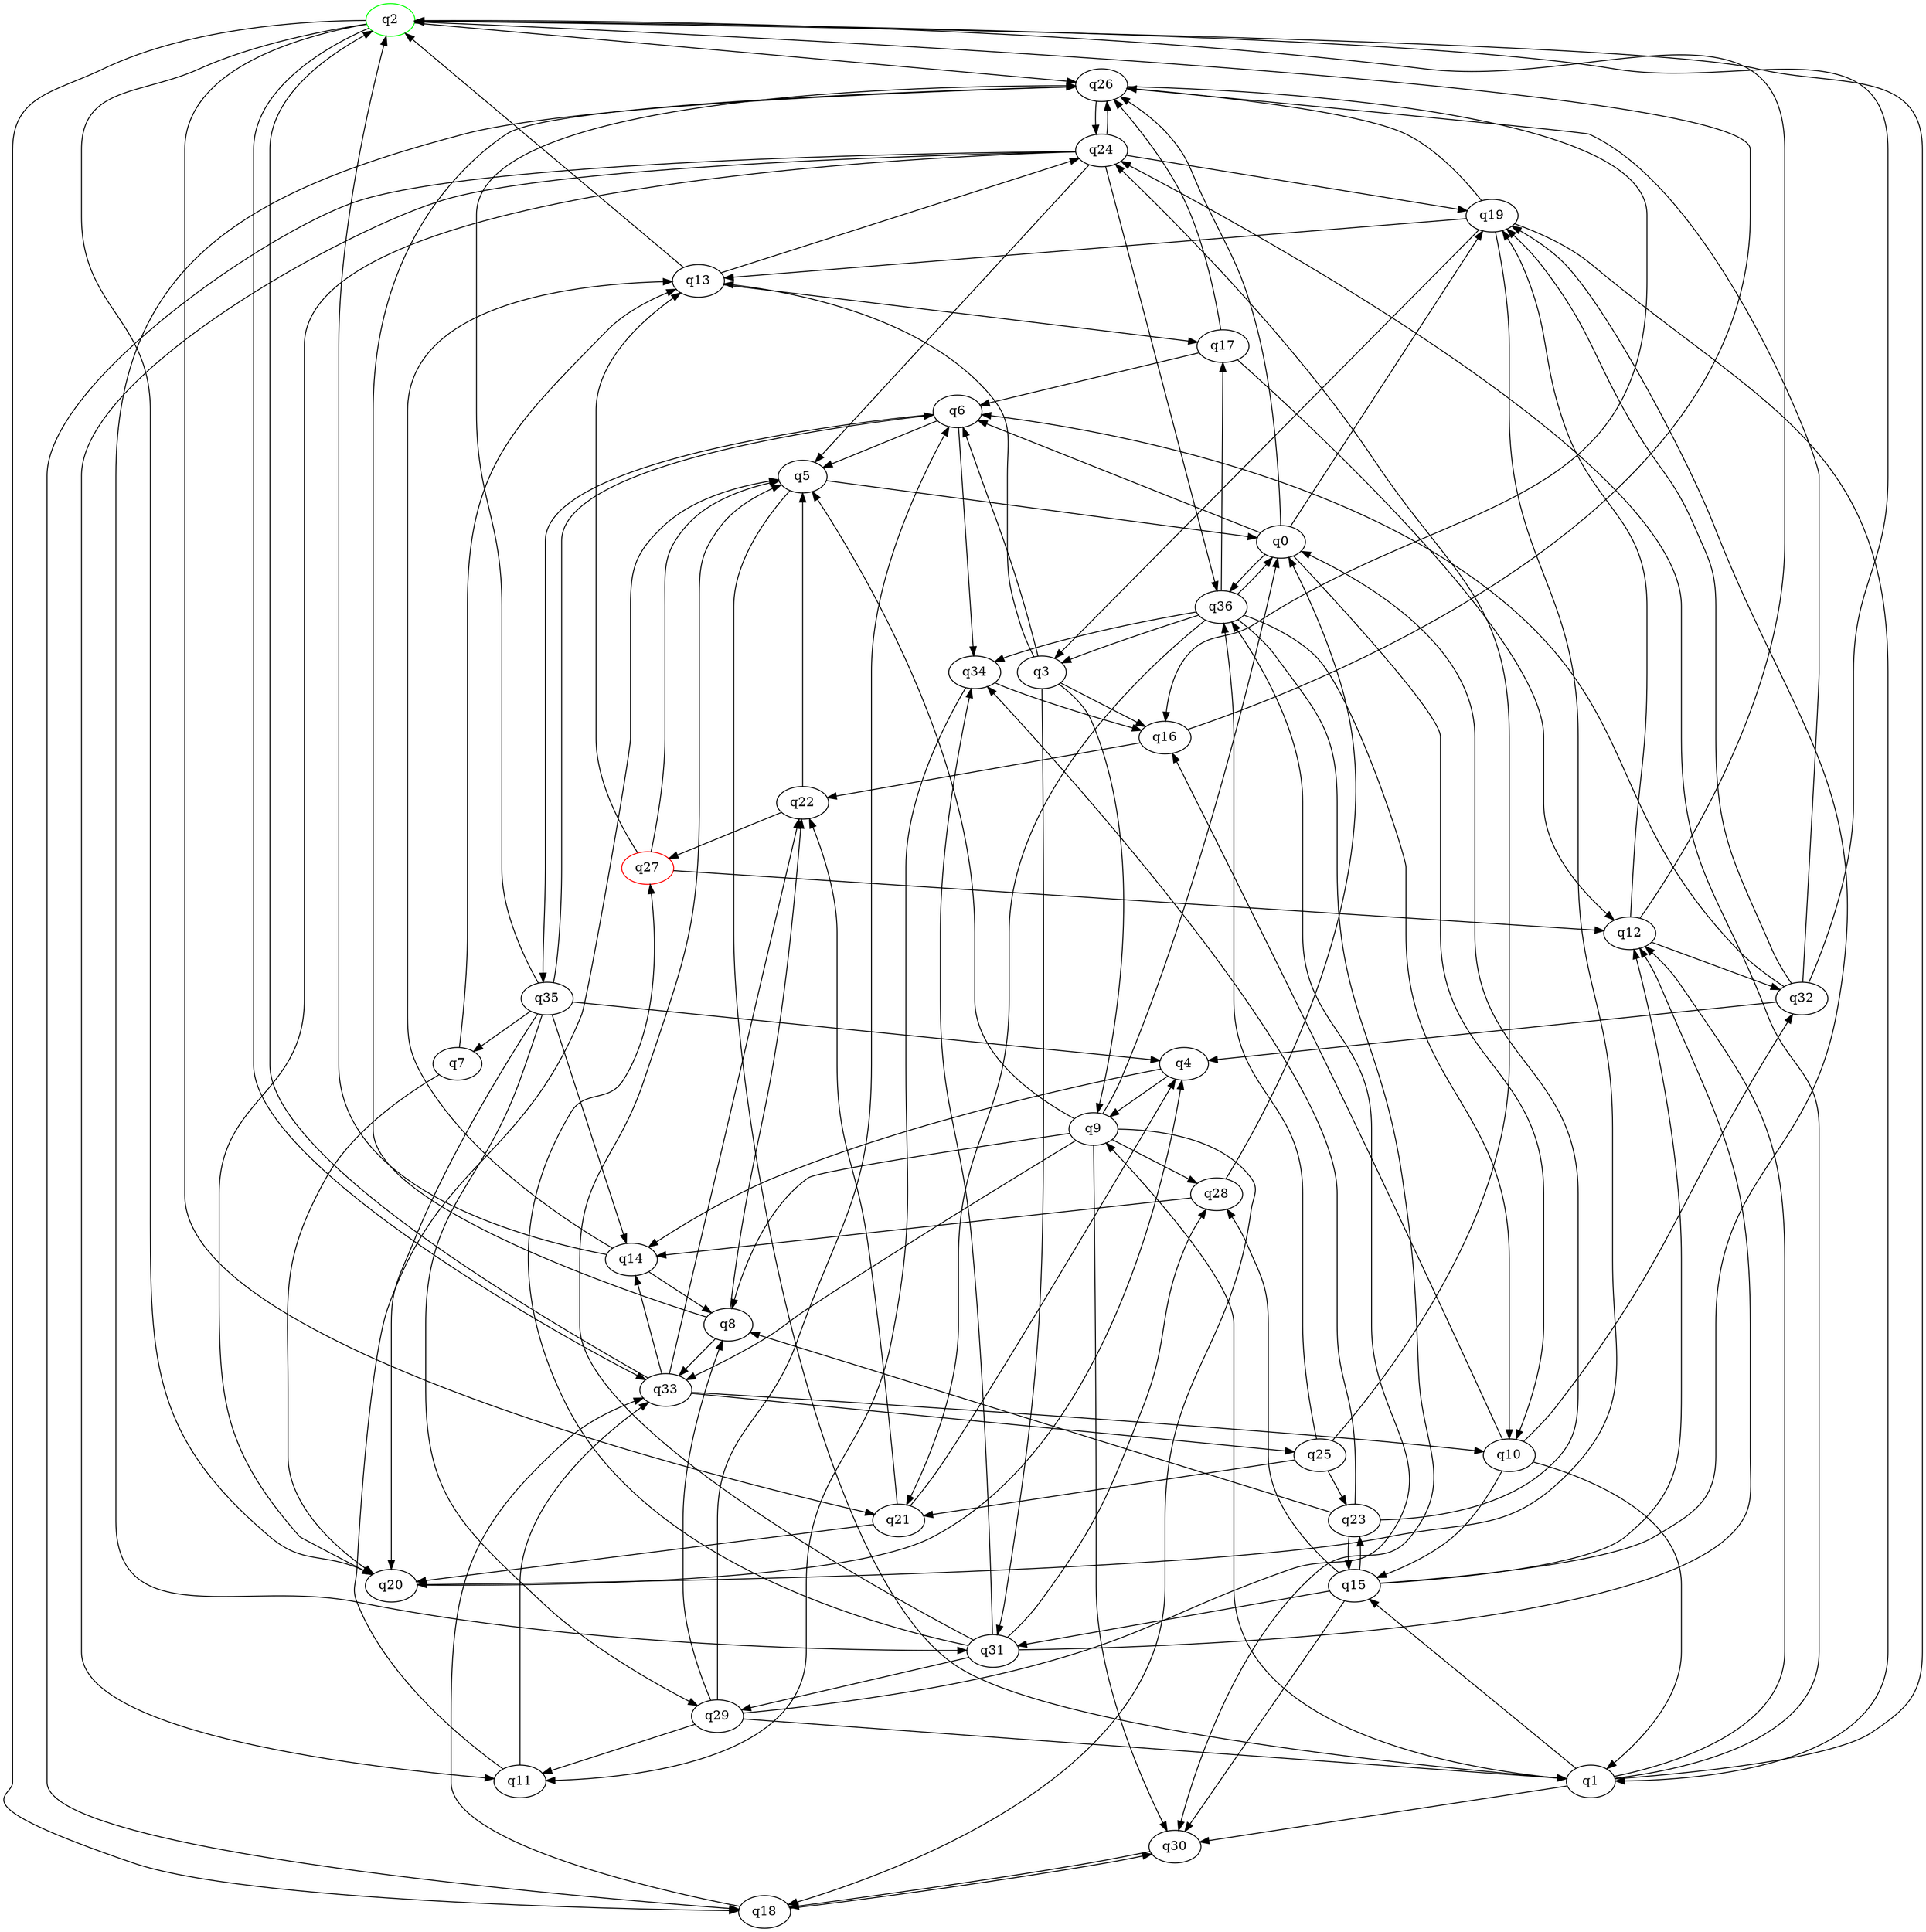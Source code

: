 digraph A{
q2 [initial=1,color=green];
q27 [final=1,color=red];
q0 -> q6;
q0 -> q10;
q0 -> q19;
q0 -> q26;
q0 -> q36;
q1 -> q2;
q1 -> q9;
q1 -> q12;
q1 -> q15;
q1 -> q24;
q1 -> q30;
q2 -> q18;
q2 -> q20;
q2 -> q21;
q2 -> q26;
q2 -> q33;
q3 -> q6;
q3 -> q9;
q3 -> q13;
q3 -> q16;
q3 -> q31;
q4 -> q9;
q4 -> q14;
q5 -> q0;
q5 -> q1;
q6 -> q5;
q6 -> q34;
q6 -> q35;
q7 -> q13;
q7 -> q20;
q8 -> q22;
q8 -> q26;
q8 -> q33;
q9 -> q0;
q9 -> q5;
q9 -> q8;
q9 -> q18;
q9 -> q28;
q9 -> q30;
q9 -> q33;
q10 -> q1;
q10 -> q15;
q10 -> q16;
q10 -> q32;
q11 -> q5;
q11 -> q33;
q12 -> q2;
q12 -> q19;
q12 -> q32;
q13 -> q2;
q13 -> q17;
q13 -> q24;
q14 -> q2;
q14 -> q8;
q14 -> q13;
q15 -> q12;
q15 -> q19;
q15 -> q23;
q15 -> q28;
q15 -> q30;
q15 -> q31;
q16 -> q2;
q16 -> q22;
q17 -> q6;
q17 -> q12;
q17 -> q26;
q18 -> q30;
q18 -> q33;
q19 -> q1;
q19 -> q3;
q19 -> q13;
q19 -> q20;
q19 -> q26;
q20 -> q4;
q21 -> q4;
q21 -> q20;
q21 -> q22;
q22 -> q5;
q22 -> q27;
q23 -> q0;
q23 -> q8;
q23 -> q15;
q23 -> q34;
q24 -> q5;
q24 -> q11;
q24 -> q18;
q24 -> q19;
q24 -> q20;
q24 -> q26;
q24 -> q36;
q25 -> q21;
q25 -> q23;
q25 -> q24;
q25 -> q36;
q26 -> q16;
q26 -> q24;
q26 -> q31;
q27 -> q5;
q27 -> q12;
q27 -> q13;
q28 -> q0;
q28 -> q14;
q29 -> q1;
q29 -> q6;
q29 -> q8;
q29 -> q11;
q29 -> q36;
q30 -> q18;
q31 -> q5;
q31 -> q12;
q31 -> q27;
q31 -> q28;
q31 -> q29;
q31 -> q34;
q32 -> q2;
q32 -> q4;
q32 -> q6;
q32 -> q19;
q32 -> q26;
q33 -> q2;
q33 -> q10;
q33 -> q14;
q33 -> q22;
q33 -> q25;
q34 -> q11;
q34 -> q16;
q35 -> q4;
q35 -> q6;
q35 -> q7;
q35 -> q14;
q35 -> q20;
q35 -> q26;
q35 -> q29;
q36 -> q0;
q36 -> q3;
q36 -> q10;
q36 -> q17;
q36 -> q21;
q36 -> q30;
q36 -> q34;
}